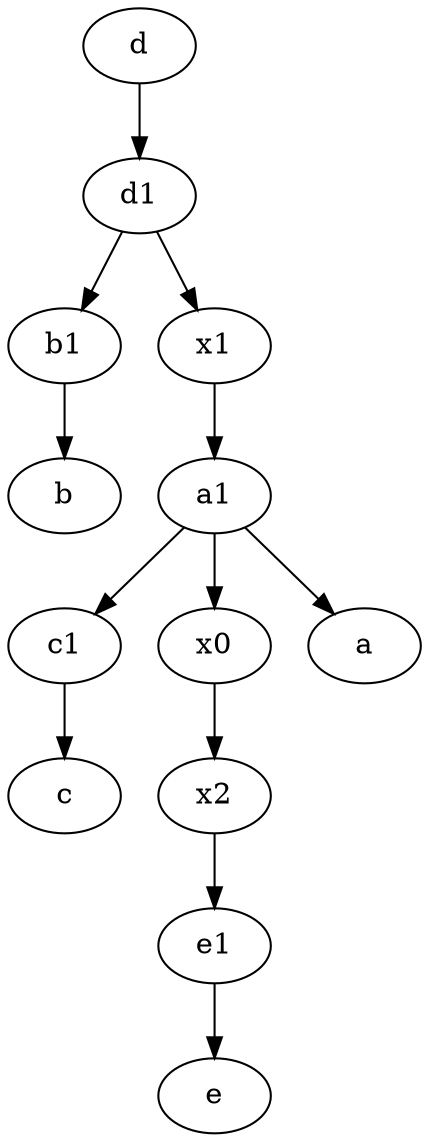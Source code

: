 digraph  {
	x2;
	a1 [pos="40,15!"];
	b1 [pos="45,20!"];
	c1 [pos="30,15!"];
	d [pos="20,30!"];
	e1 [pos="25,45!"];
	d1 [pos="25,30!"];
	x0;
	x1;
	x1 -> a1;
	a1 -> x0;
	a1 -> c1;
	d -> d1;
	x0 -> x2;
	x2 -> e1;
	e1 -> e;
	d1 -> x1;
	b1 -> b;
	c1 -> c;
	d1 -> b1;
	a1 -> a;

	}